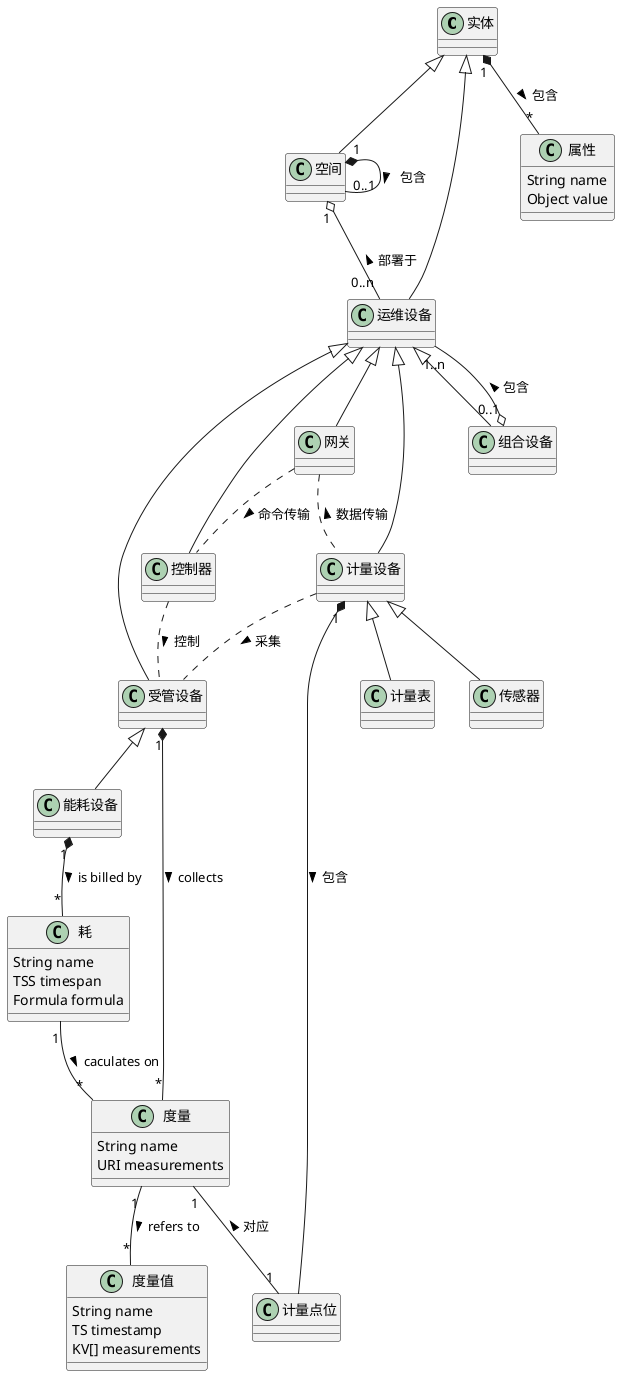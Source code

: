 @startuml

实体 <|-- 空间
实体 <|-- 运维设备

空间 "1" *-- "0..1" 空间 : > 包含
空间 "1" o-- "0..n" 运维设备 : < 部署于


运维设备  <|--  计量设备
运维设备  <|--  受管设备
运维设备 <|-- 控制器
运维设备 <|-- 网关

计量设备 <|-- 计量表
计量设备 <|-- 传感器


控制器 .. 受管设备 : > 控制
计量设备 .. 受管设备 : > 采集
网关 .. 控制器 : > 命令传输
网关 .. 计量设备 : < 数据传输

' 设备 <|-- 非耗运维设备

' 受管设备 "1" -- "0..1" 能耗属性
受管设备  <|--  能耗设备
运维设备<|-- 组合设备


组合设备 "0..1" o-- "1..n" 运维设备  : > 包含

class 属性{
    String name
    Object value
}

class 度量{
    String name
    URI measurements
}

class 耗{
    String name
    TSS timespan
    Formula formula
}


class 度量值{
    String name
    TS timestamp
    KV[] measurements
}

实体 "1" *-- "*" 属性 : > 包含

计量设备 "1" *-- 计量点位 : > 包含

度量 "1" -- "1" 计量点位 : < 对应

受管设备 "1" *-- "*" 度量 : > collects

能耗设备 "1" *-- "*" 耗 : > is billed by

度量 "1" -- "*" 度量值 : > refers to

耗 "1" -- "*" 度量 : > caculates on

@enduml